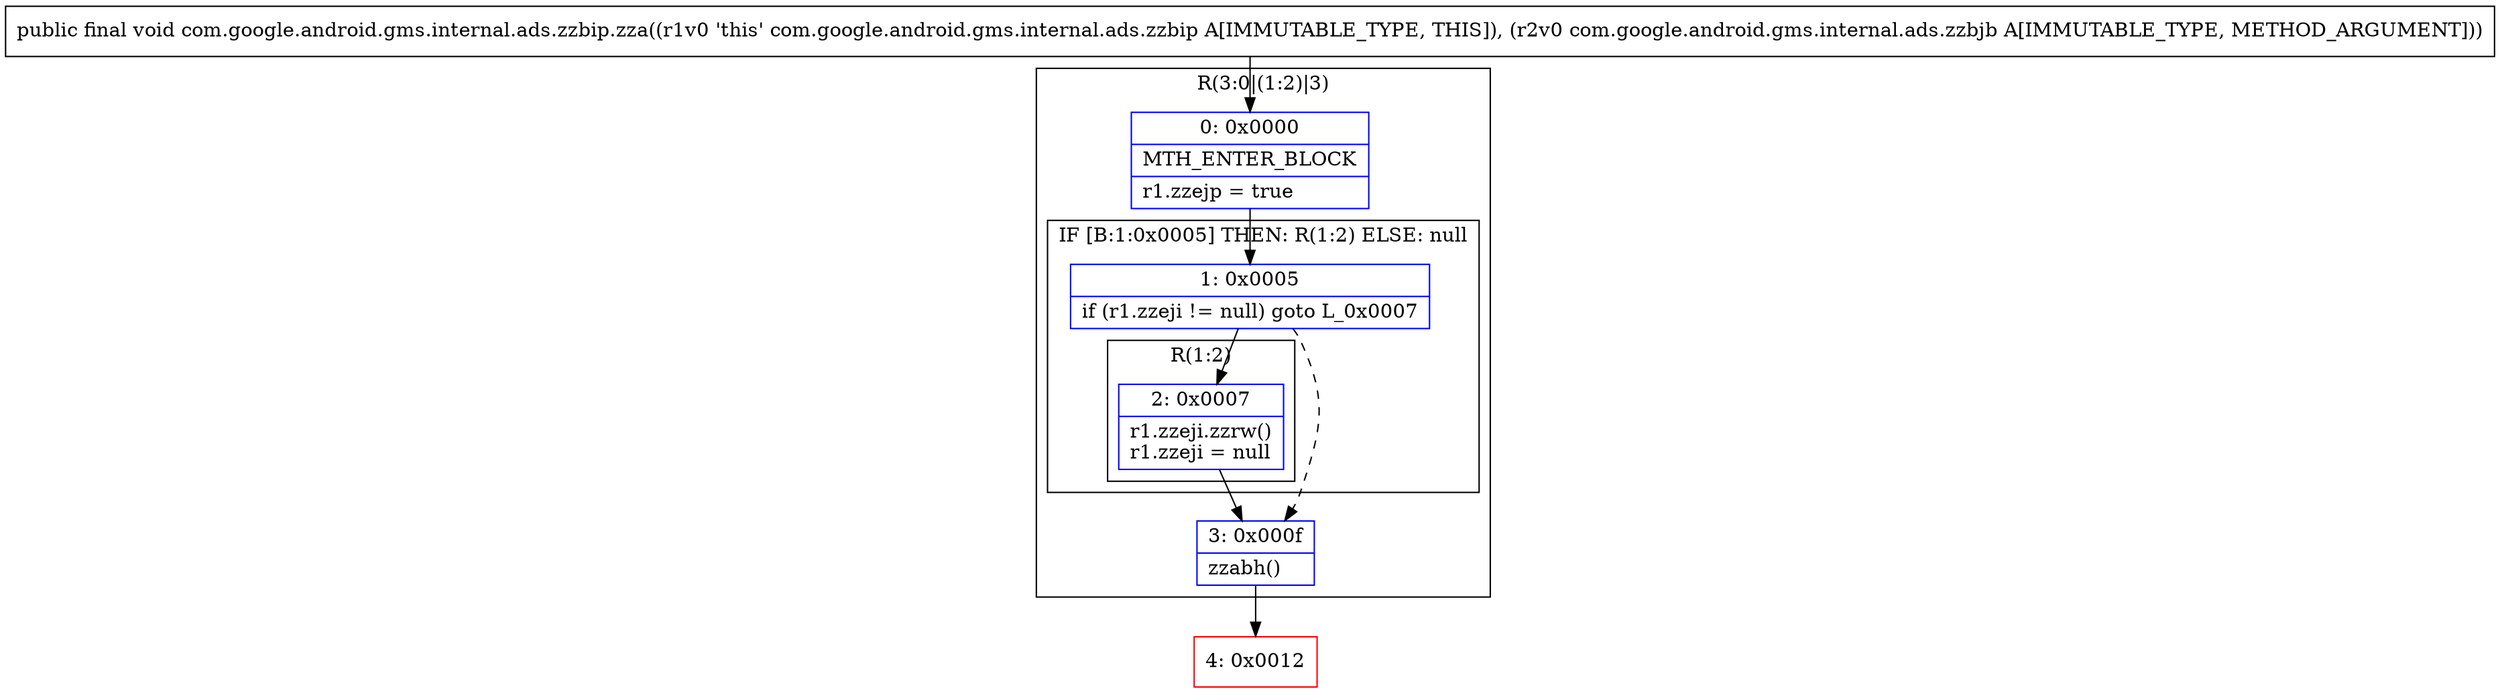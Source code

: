 digraph "CFG forcom.google.android.gms.internal.ads.zzbip.zza(Lcom\/google\/android\/gms\/internal\/ads\/zzbjb;)V" {
subgraph cluster_Region_704398995 {
label = "R(3:0|(1:2)|3)";
node [shape=record,color=blue];
Node_0 [shape=record,label="{0\:\ 0x0000|MTH_ENTER_BLOCK\l|r1.zzejp = true\l}"];
subgraph cluster_IfRegion_332957023 {
label = "IF [B:1:0x0005] THEN: R(1:2) ELSE: null";
node [shape=record,color=blue];
Node_1 [shape=record,label="{1\:\ 0x0005|if (r1.zzeji != null) goto L_0x0007\l}"];
subgraph cluster_Region_241563715 {
label = "R(1:2)";
node [shape=record,color=blue];
Node_2 [shape=record,label="{2\:\ 0x0007|r1.zzeji.zzrw()\lr1.zzeji = null\l}"];
}
}
Node_3 [shape=record,label="{3\:\ 0x000f|zzabh()\l}"];
}
Node_4 [shape=record,color=red,label="{4\:\ 0x0012}"];
MethodNode[shape=record,label="{public final void com.google.android.gms.internal.ads.zzbip.zza((r1v0 'this' com.google.android.gms.internal.ads.zzbip A[IMMUTABLE_TYPE, THIS]), (r2v0 com.google.android.gms.internal.ads.zzbjb A[IMMUTABLE_TYPE, METHOD_ARGUMENT])) }"];
MethodNode -> Node_0;
Node_0 -> Node_1;
Node_1 -> Node_2;
Node_1 -> Node_3[style=dashed];
Node_2 -> Node_3;
Node_3 -> Node_4;
}

